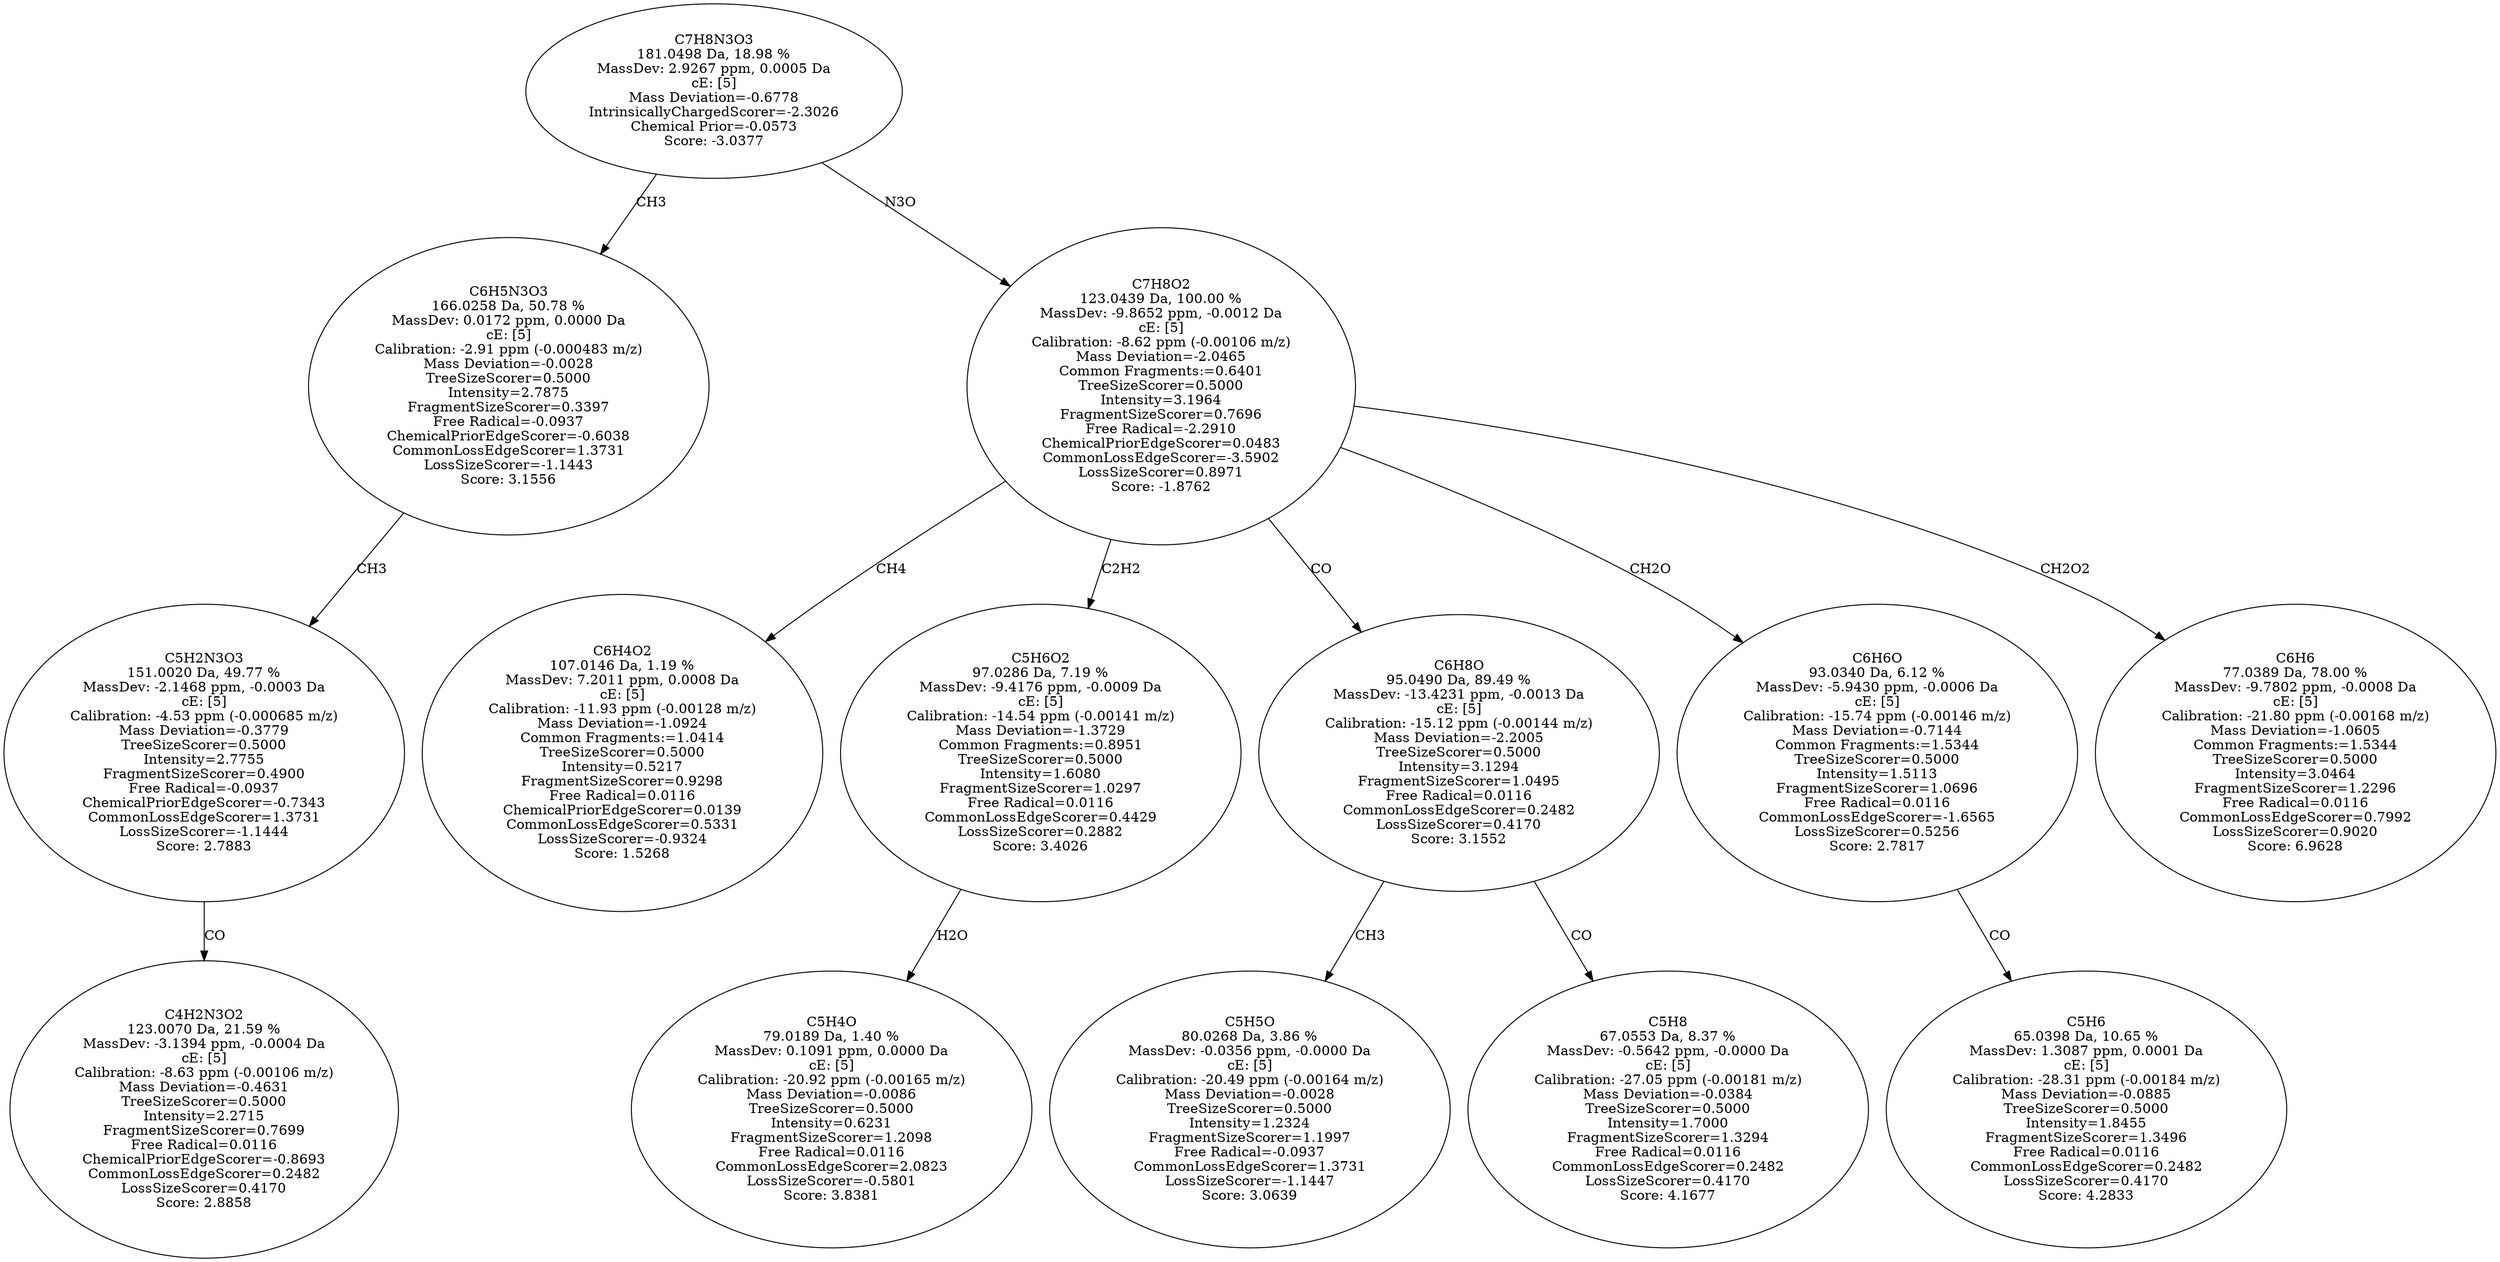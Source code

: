 strict digraph {
v1 [label="C4H2N3O2\n123.0070 Da, 21.59 %\nMassDev: -3.1394 ppm, -0.0004 Da\ncE: [5]\nCalibration: -8.63 ppm (-0.00106 m/z)\nMass Deviation=-0.4631\nTreeSizeScorer=0.5000\nIntensity=2.2715\nFragmentSizeScorer=0.7699\nFree Radical=0.0116\nChemicalPriorEdgeScorer=-0.8693\nCommonLossEdgeScorer=0.2482\nLossSizeScorer=0.4170\nScore: 2.8858"];
v2 [label="C5H2N3O3\n151.0020 Da, 49.77 %\nMassDev: -2.1468 ppm, -0.0003 Da\ncE: [5]\nCalibration: -4.53 ppm (-0.000685 m/z)\nMass Deviation=-0.3779\nTreeSizeScorer=0.5000\nIntensity=2.7755\nFragmentSizeScorer=0.4900\nFree Radical=-0.0937\nChemicalPriorEdgeScorer=-0.7343\nCommonLossEdgeScorer=1.3731\nLossSizeScorer=-1.1444\nScore: 2.7883"];
v3 [label="C6H5N3O3\n166.0258 Da, 50.78 %\nMassDev: 0.0172 ppm, 0.0000 Da\ncE: [5]\nCalibration: -2.91 ppm (-0.000483 m/z)\nMass Deviation=-0.0028\nTreeSizeScorer=0.5000\nIntensity=2.7875\nFragmentSizeScorer=0.3397\nFree Radical=-0.0937\nChemicalPriorEdgeScorer=-0.6038\nCommonLossEdgeScorer=1.3731\nLossSizeScorer=-1.1443\nScore: 3.1556"];
v4 [label="C6H4O2\n107.0146 Da, 1.19 %\nMassDev: 7.2011 ppm, 0.0008 Da\ncE: [5]\nCalibration: -11.93 ppm (-0.00128 m/z)\nMass Deviation=-1.0924\nCommon Fragments:=1.0414\nTreeSizeScorer=0.5000\nIntensity=0.5217\nFragmentSizeScorer=0.9298\nFree Radical=0.0116\nChemicalPriorEdgeScorer=0.0139\nCommonLossEdgeScorer=0.5331\nLossSizeScorer=-0.9324\nScore: 1.5268"];
v5 [label="C5H4O\n79.0189 Da, 1.40 %\nMassDev: 0.1091 ppm, 0.0000 Da\ncE: [5]\nCalibration: -20.92 ppm (-0.00165 m/z)\nMass Deviation=-0.0086\nTreeSizeScorer=0.5000\nIntensity=0.6231\nFragmentSizeScorer=1.2098\nFree Radical=0.0116\nCommonLossEdgeScorer=2.0823\nLossSizeScorer=-0.5801\nScore: 3.8381"];
v6 [label="C5H6O2\n97.0286 Da, 7.19 %\nMassDev: -9.4176 ppm, -0.0009 Da\ncE: [5]\nCalibration: -14.54 ppm (-0.00141 m/z)\nMass Deviation=-1.3729\nCommon Fragments:=0.8951\nTreeSizeScorer=0.5000\nIntensity=1.6080\nFragmentSizeScorer=1.0297\nFree Radical=0.0116\nCommonLossEdgeScorer=0.4429\nLossSizeScorer=0.2882\nScore: 3.4026"];
v7 [label="C5H5O\n80.0268 Da, 3.86 %\nMassDev: -0.0356 ppm, -0.0000 Da\ncE: [5]\nCalibration: -20.49 ppm (-0.00164 m/z)\nMass Deviation=-0.0028\nTreeSizeScorer=0.5000\nIntensity=1.2324\nFragmentSizeScorer=1.1997\nFree Radical=-0.0937\nCommonLossEdgeScorer=1.3731\nLossSizeScorer=-1.1447\nScore: 3.0639"];
v8 [label="C5H8\n67.0553 Da, 8.37 %\nMassDev: -0.5642 ppm, -0.0000 Da\ncE: [5]\nCalibration: -27.05 ppm (-0.00181 m/z)\nMass Deviation=-0.0384\nTreeSizeScorer=0.5000\nIntensity=1.7000\nFragmentSizeScorer=1.3294\nFree Radical=0.0116\nCommonLossEdgeScorer=0.2482\nLossSizeScorer=0.4170\nScore: 4.1677"];
v9 [label="C6H8O\n95.0490 Da, 89.49 %\nMassDev: -13.4231 ppm, -0.0013 Da\ncE: [5]\nCalibration: -15.12 ppm (-0.00144 m/z)\nMass Deviation=-2.2005\nTreeSizeScorer=0.5000\nIntensity=3.1294\nFragmentSizeScorer=1.0495\nFree Radical=0.0116\nCommonLossEdgeScorer=0.2482\nLossSizeScorer=0.4170\nScore: 3.1552"];
v10 [label="C5H6\n65.0398 Da, 10.65 %\nMassDev: 1.3087 ppm, 0.0001 Da\ncE: [5]\nCalibration: -28.31 ppm (-0.00184 m/z)\nMass Deviation=-0.0885\nTreeSizeScorer=0.5000\nIntensity=1.8455\nFragmentSizeScorer=1.3496\nFree Radical=0.0116\nCommonLossEdgeScorer=0.2482\nLossSizeScorer=0.4170\nScore: 4.2833"];
v11 [label="C6H6O\n93.0340 Da, 6.12 %\nMassDev: -5.9430 ppm, -0.0006 Da\ncE: [5]\nCalibration: -15.74 ppm (-0.00146 m/z)\nMass Deviation=-0.7144\nCommon Fragments:=1.5344\nTreeSizeScorer=0.5000\nIntensity=1.5113\nFragmentSizeScorer=1.0696\nFree Radical=0.0116\nCommonLossEdgeScorer=-1.6565\nLossSizeScorer=0.5256\nScore: 2.7817"];
v12 [label="C6H6\n77.0389 Da, 78.00 %\nMassDev: -9.7802 ppm, -0.0008 Da\ncE: [5]\nCalibration: -21.80 ppm (-0.00168 m/z)\nMass Deviation=-1.0605\nCommon Fragments:=1.5344\nTreeSizeScorer=0.5000\nIntensity=3.0464\nFragmentSizeScorer=1.2296\nFree Radical=0.0116\nCommonLossEdgeScorer=0.7992\nLossSizeScorer=0.9020\nScore: 6.9628"];
v13 [label="C7H8O2\n123.0439 Da, 100.00 %\nMassDev: -9.8652 ppm, -0.0012 Da\ncE: [5]\nCalibration: -8.62 ppm (-0.00106 m/z)\nMass Deviation=-2.0465\nCommon Fragments:=0.6401\nTreeSizeScorer=0.5000\nIntensity=3.1964\nFragmentSizeScorer=0.7696\nFree Radical=-2.2910\nChemicalPriorEdgeScorer=0.0483\nCommonLossEdgeScorer=-3.5902\nLossSizeScorer=0.8971\nScore: -1.8762"];
v14 [label="C7H8N3O3\n181.0498 Da, 18.98 %\nMassDev: 2.9267 ppm, 0.0005 Da\ncE: [5]\nMass Deviation=-0.6778\nIntrinsicallyChargedScorer=-2.3026\nChemical Prior=-0.0573\nScore: -3.0377"];
v2 -> v1 [label="CO"];
v3 -> v2 [label="CH3"];
v14 -> v3 [label="CH3"];
v13 -> v4 [label="CH4"];
v6 -> v5 [label="H2O"];
v13 -> v6 [label="C2H2"];
v9 -> v7 [label="CH3"];
v9 -> v8 [label="CO"];
v13 -> v9 [label="CO"];
v11 -> v10 [label="CO"];
v13 -> v11 [label="CH2O"];
v13 -> v12 [label="CH2O2"];
v14 -> v13 [label="N3O"];
}